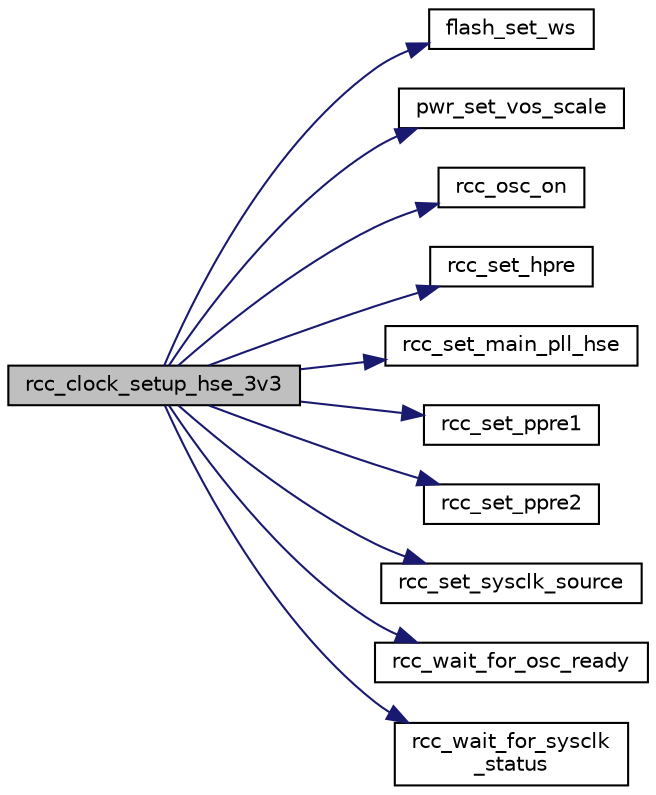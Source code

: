digraph "rcc_clock_setup_hse_3v3"
{
  edge [fontname="Helvetica",fontsize="10",labelfontname="Helvetica",labelfontsize="10"];
  node [fontname="Helvetica",fontsize="10",shape=record];
  rankdir="LR";
  Node1 [label="rcc_clock_setup_hse_3v3",height=0.2,width=0.4,color="black", fillcolor="grey75", style="filled" fontcolor="black"];
  Node1 -> Node2 [color="midnightblue",fontsize="10",style="solid",fontname="Helvetica"];
  Node2 [label="flash_set_ws",height=0.2,width=0.4,color="black", fillcolor="white", style="filled",URL="$flash_8h.html#a66164f6799767f17d6f6e845c4c5039e"];
  Node1 -> Node3 [color="midnightblue",fontsize="10",style="solid",fontname="Helvetica"];
  Node3 [label="pwr_set_vos_scale",height=0.2,width=0.4,color="black", fillcolor="white", style="filled",URL="$pwr_8h.html#af035a2a2146f78c4e5dc4835422f7139"];
  Node1 -> Node4 [color="midnightblue",fontsize="10",style="solid",fontname="Helvetica"];
  Node4 [label="rcc_osc_on",height=0.2,width=0.4,color="black", fillcolor="white", style="filled",URL="$rcc_8h.html#a8dbd64d58e019803bf109609203d1afd"];
  Node1 -> Node5 [color="midnightblue",fontsize="10",style="solid",fontname="Helvetica"];
  Node5 [label="rcc_set_hpre",height=0.2,width=0.4,color="black", fillcolor="white", style="filled",URL="$rcc_8h.html#a587f5be40f38a0bf0418ae4125129dc0"];
  Node1 -> Node6 [color="midnightblue",fontsize="10",style="solid",fontname="Helvetica"];
  Node6 [label="rcc_set_main_pll_hse",height=0.2,width=0.4,color="black", fillcolor="white", style="filled",URL="$rcc_8h.html#aa615cefb749e25ad3a7a6a1e2f6df423"];
  Node1 -> Node7 [color="midnightblue",fontsize="10",style="solid",fontname="Helvetica"];
  Node7 [label="rcc_set_ppre1",height=0.2,width=0.4,color="black", fillcolor="white", style="filled",URL="$rcc_8h.html#a8cb53f3681507b9819229b24bd3417cd"];
  Node1 -> Node8 [color="midnightblue",fontsize="10",style="solid",fontname="Helvetica"];
  Node8 [label="rcc_set_ppre2",height=0.2,width=0.4,color="black", fillcolor="white", style="filled",URL="$rcc_8h.html#a411748dd9a8a99b746e802af6b448763"];
  Node1 -> Node9 [color="midnightblue",fontsize="10",style="solid",fontname="Helvetica"];
  Node9 [label="rcc_set_sysclk_source",height=0.2,width=0.4,color="black", fillcolor="white", style="filled",URL="$rcc_8h.html#a3edbf52144a86a1b8292b3e21e3959d7"];
  Node1 -> Node10 [color="midnightblue",fontsize="10",style="solid",fontname="Helvetica"];
  Node10 [label="rcc_wait_for_osc_ready",height=0.2,width=0.4,color="black", fillcolor="white", style="filled",URL="$rcc_8h.html#a0f9fac6ac510e119aebe5f62c53f073a"];
  Node1 -> Node11 [color="midnightblue",fontsize="10",style="solid",fontname="Helvetica"];
  Node11 [label="rcc_wait_for_sysclk\l_status",height=0.2,width=0.4,color="black", fillcolor="white", style="filled",URL="$rcc_8h.html#a6472eba195686b970de6216ab61ebd7c"];
}
